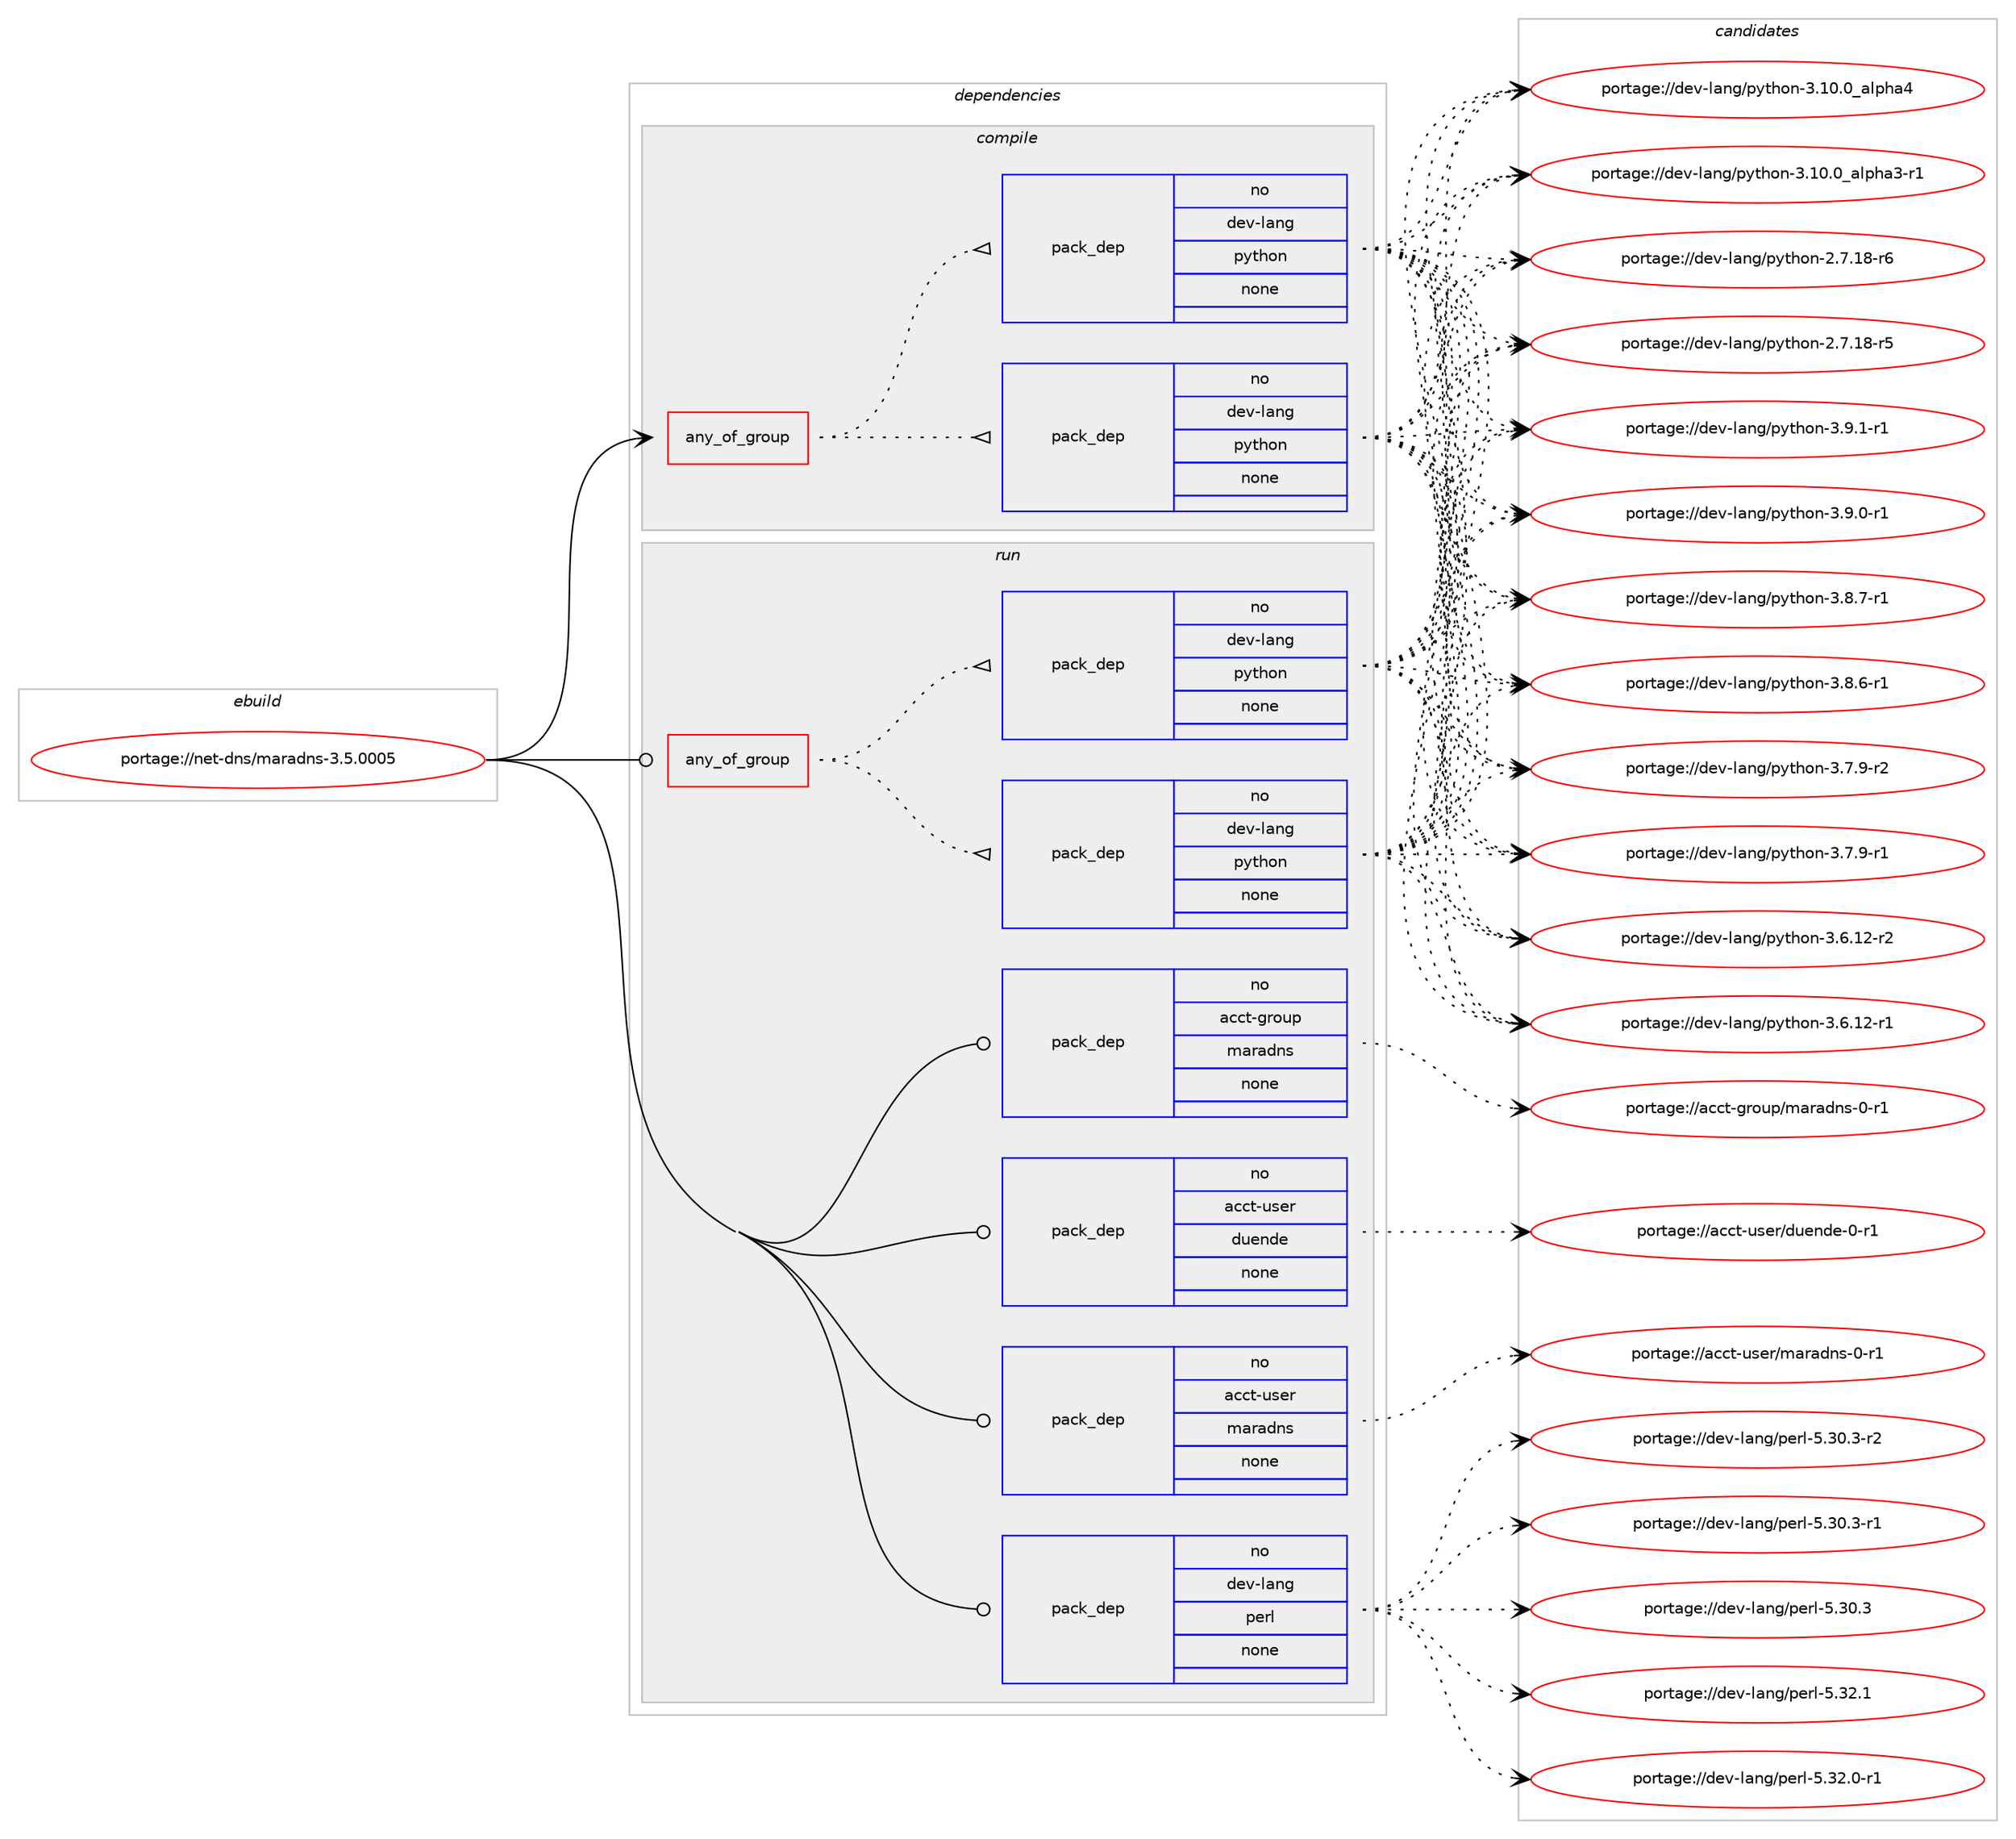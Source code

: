 digraph prolog {

# *************
# Graph options
# *************

newrank=true;
concentrate=true;
compound=true;
graph [rankdir=LR,fontname=Helvetica,fontsize=10,ranksep=1.5];#, ranksep=2.5, nodesep=0.2];
edge  [arrowhead=vee];
node  [fontname=Helvetica,fontsize=10];

# **********
# The ebuild
# **********

subgraph cluster_leftcol {
color=gray;
rank=same;
label=<<i>ebuild</i>>;
id [label="portage://net-dns/maradns-3.5.0005", color=red, width=4, href="../net-dns/maradns-3.5.0005.svg"];
}

# ****************
# The dependencies
# ****************

subgraph cluster_midcol {
color=gray;
label=<<i>dependencies</i>>;
subgraph cluster_compile {
fillcolor="#eeeeee";
style=filled;
label=<<i>compile</i>>;
subgraph any220 {
dependency30729 [label=<<TABLE BORDER="0" CELLBORDER="1" CELLSPACING="0" CELLPADDING="4"><TR><TD CELLPADDING="10">any_of_group</TD></TR></TABLE>>, shape=none, color=red];subgraph pack21044 {
dependency30730 [label=<<TABLE BORDER="0" CELLBORDER="1" CELLSPACING="0" CELLPADDING="4" WIDTH="220"><TR><TD ROWSPAN="6" CELLPADDING="30">pack_dep</TD></TR><TR><TD WIDTH="110">no</TD></TR><TR><TD>dev-lang</TD></TR><TR><TD>python</TD></TR><TR><TD>none</TD></TR><TR><TD></TD></TR></TABLE>>, shape=none, color=blue];
}
dependency30729:e -> dependency30730:w [weight=20,style="dotted",arrowhead="oinv"];
subgraph pack21045 {
dependency30731 [label=<<TABLE BORDER="0" CELLBORDER="1" CELLSPACING="0" CELLPADDING="4" WIDTH="220"><TR><TD ROWSPAN="6" CELLPADDING="30">pack_dep</TD></TR><TR><TD WIDTH="110">no</TD></TR><TR><TD>dev-lang</TD></TR><TR><TD>python</TD></TR><TR><TD>none</TD></TR><TR><TD></TD></TR></TABLE>>, shape=none, color=blue];
}
dependency30729:e -> dependency30731:w [weight=20,style="dotted",arrowhead="oinv"];
}
id:e -> dependency30729:w [weight=20,style="solid",arrowhead="vee"];
}
subgraph cluster_compileandrun {
fillcolor="#eeeeee";
style=filled;
label=<<i>compile and run</i>>;
}
subgraph cluster_run {
fillcolor="#eeeeee";
style=filled;
label=<<i>run</i>>;
subgraph any221 {
dependency30732 [label=<<TABLE BORDER="0" CELLBORDER="1" CELLSPACING="0" CELLPADDING="4"><TR><TD CELLPADDING="10">any_of_group</TD></TR></TABLE>>, shape=none, color=red];subgraph pack21046 {
dependency30733 [label=<<TABLE BORDER="0" CELLBORDER="1" CELLSPACING="0" CELLPADDING="4" WIDTH="220"><TR><TD ROWSPAN="6" CELLPADDING="30">pack_dep</TD></TR><TR><TD WIDTH="110">no</TD></TR><TR><TD>dev-lang</TD></TR><TR><TD>python</TD></TR><TR><TD>none</TD></TR><TR><TD></TD></TR></TABLE>>, shape=none, color=blue];
}
dependency30732:e -> dependency30733:w [weight=20,style="dotted",arrowhead="oinv"];
subgraph pack21047 {
dependency30734 [label=<<TABLE BORDER="0" CELLBORDER="1" CELLSPACING="0" CELLPADDING="4" WIDTH="220"><TR><TD ROWSPAN="6" CELLPADDING="30">pack_dep</TD></TR><TR><TD WIDTH="110">no</TD></TR><TR><TD>dev-lang</TD></TR><TR><TD>python</TD></TR><TR><TD>none</TD></TR><TR><TD></TD></TR></TABLE>>, shape=none, color=blue];
}
dependency30732:e -> dependency30734:w [weight=20,style="dotted",arrowhead="oinv"];
}
id:e -> dependency30732:w [weight=20,style="solid",arrowhead="odot"];
subgraph pack21048 {
dependency30735 [label=<<TABLE BORDER="0" CELLBORDER="1" CELLSPACING="0" CELLPADDING="4" WIDTH="220"><TR><TD ROWSPAN="6" CELLPADDING="30">pack_dep</TD></TR><TR><TD WIDTH="110">no</TD></TR><TR><TD>acct-group</TD></TR><TR><TD>maradns</TD></TR><TR><TD>none</TD></TR><TR><TD></TD></TR></TABLE>>, shape=none, color=blue];
}
id:e -> dependency30735:w [weight=20,style="solid",arrowhead="odot"];
subgraph pack21049 {
dependency30736 [label=<<TABLE BORDER="0" CELLBORDER="1" CELLSPACING="0" CELLPADDING="4" WIDTH="220"><TR><TD ROWSPAN="6" CELLPADDING="30">pack_dep</TD></TR><TR><TD WIDTH="110">no</TD></TR><TR><TD>acct-user</TD></TR><TR><TD>duende</TD></TR><TR><TD>none</TD></TR><TR><TD></TD></TR></TABLE>>, shape=none, color=blue];
}
id:e -> dependency30736:w [weight=20,style="solid",arrowhead="odot"];
subgraph pack21050 {
dependency30737 [label=<<TABLE BORDER="0" CELLBORDER="1" CELLSPACING="0" CELLPADDING="4" WIDTH="220"><TR><TD ROWSPAN="6" CELLPADDING="30">pack_dep</TD></TR><TR><TD WIDTH="110">no</TD></TR><TR><TD>acct-user</TD></TR><TR><TD>maradns</TD></TR><TR><TD>none</TD></TR><TR><TD></TD></TR></TABLE>>, shape=none, color=blue];
}
id:e -> dependency30737:w [weight=20,style="solid",arrowhead="odot"];
subgraph pack21051 {
dependency30738 [label=<<TABLE BORDER="0" CELLBORDER="1" CELLSPACING="0" CELLPADDING="4" WIDTH="220"><TR><TD ROWSPAN="6" CELLPADDING="30">pack_dep</TD></TR><TR><TD WIDTH="110">no</TD></TR><TR><TD>dev-lang</TD></TR><TR><TD>perl</TD></TR><TR><TD>none</TD></TR><TR><TD></TD></TR></TABLE>>, shape=none, color=blue];
}
id:e -> dependency30738:w [weight=20,style="solid",arrowhead="odot"];
}
}

# **************
# The candidates
# **************

subgraph cluster_choices {
rank=same;
color=gray;
label=<<i>candidates</i>>;

subgraph choice21044 {
color=black;
nodesep=1;
choice1001011184510897110103471121211161041111104551465746494511449 [label="portage://dev-lang/python-3.9.1-r1", color=red, width=4,href="../dev-lang/python-3.9.1-r1.svg"];
choice1001011184510897110103471121211161041111104551465746484511449 [label="portage://dev-lang/python-3.9.0-r1", color=red, width=4,href="../dev-lang/python-3.9.0-r1.svg"];
choice1001011184510897110103471121211161041111104551465646554511449 [label="portage://dev-lang/python-3.8.7-r1", color=red, width=4,href="../dev-lang/python-3.8.7-r1.svg"];
choice1001011184510897110103471121211161041111104551465646544511449 [label="portage://dev-lang/python-3.8.6-r1", color=red, width=4,href="../dev-lang/python-3.8.6-r1.svg"];
choice1001011184510897110103471121211161041111104551465546574511450 [label="portage://dev-lang/python-3.7.9-r2", color=red, width=4,href="../dev-lang/python-3.7.9-r2.svg"];
choice1001011184510897110103471121211161041111104551465546574511449 [label="portage://dev-lang/python-3.7.9-r1", color=red, width=4,href="../dev-lang/python-3.7.9-r1.svg"];
choice100101118451089711010347112121116104111110455146544649504511450 [label="portage://dev-lang/python-3.6.12-r2", color=red, width=4,href="../dev-lang/python-3.6.12-r2.svg"];
choice100101118451089711010347112121116104111110455146544649504511449 [label="portage://dev-lang/python-3.6.12-r1", color=red, width=4,href="../dev-lang/python-3.6.12-r1.svg"];
choice1001011184510897110103471121211161041111104551464948464895971081121049752 [label="portage://dev-lang/python-3.10.0_alpha4", color=red, width=4,href="../dev-lang/python-3.10.0_alpha4.svg"];
choice10010111845108971101034711212111610411111045514649484648959710811210497514511449 [label="portage://dev-lang/python-3.10.0_alpha3-r1", color=red, width=4,href="../dev-lang/python-3.10.0_alpha3-r1.svg"];
choice100101118451089711010347112121116104111110455046554649564511454 [label="portage://dev-lang/python-2.7.18-r6", color=red, width=4,href="../dev-lang/python-2.7.18-r6.svg"];
choice100101118451089711010347112121116104111110455046554649564511453 [label="portage://dev-lang/python-2.7.18-r5", color=red, width=4,href="../dev-lang/python-2.7.18-r5.svg"];
dependency30730:e -> choice1001011184510897110103471121211161041111104551465746494511449:w [style=dotted,weight="100"];
dependency30730:e -> choice1001011184510897110103471121211161041111104551465746484511449:w [style=dotted,weight="100"];
dependency30730:e -> choice1001011184510897110103471121211161041111104551465646554511449:w [style=dotted,weight="100"];
dependency30730:e -> choice1001011184510897110103471121211161041111104551465646544511449:w [style=dotted,weight="100"];
dependency30730:e -> choice1001011184510897110103471121211161041111104551465546574511450:w [style=dotted,weight="100"];
dependency30730:e -> choice1001011184510897110103471121211161041111104551465546574511449:w [style=dotted,weight="100"];
dependency30730:e -> choice100101118451089711010347112121116104111110455146544649504511450:w [style=dotted,weight="100"];
dependency30730:e -> choice100101118451089711010347112121116104111110455146544649504511449:w [style=dotted,weight="100"];
dependency30730:e -> choice1001011184510897110103471121211161041111104551464948464895971081121049752:w [style=dotted,weight="100"];
dependency30730:e -> choice10010111845108971101034711212111610411111045514649484648959710811210497514511449:w [style=dotted,weight="100"];
dependency30730:e -> choice100101118451089711010347112121116104111110455046554649564511454:w [style=dotted,weight="100"];
dependency30730:e -> choice100101118451089711010347112121116104111110455046554649564511453:w [style=dotted,weight="100"];
}
subgraph choice21045 {
color=black;
nodesep=1;
choice1001011184510897110103471121211161041111104551465746494511449 [label="portage://dev-lang/python-3.9.1-r1", color=red, width=4,href="../dev-lang/python-3.9.1-r1.svg"];
choice1001011184510897110103471121211161041111104551465746484511449 [label="portage://dev-lang/python-3.9.0-r1", color=red, width=4,href="../dev-lang/python-3.9.0-r1.svg"];
choice1001011184510897110103471121211161041111104551465646554511449 [label="portage://dev-lang/python-3.8.7-r1", color=red, width=4,href="../dev-lang/python-3.8.7-r1.svg"];
choice1001011184510897110103471121211161041111104551465646544511449 [label="portage://dev-lang/python-3.8.6-r1", color=red, width=4,href="../dev-lang/python-3.8.6-r1.svg"];
choice1001011184510897110103471121211161041111104551465546574511450 [label="portage://dev-lang/python-3.7.9-r2", color=red, width=4,href="../dev-lang/python-3.7.9-r2.svg"];
choice1001011184510897110103471121211161041111104551465546574511449 [label="portage://dev-lang/python-3.7.9-r1", color=red, width=4,href="../dev-lang/python-3.7.9-r1.svg"];
choice100101118451089711010347112121116104111110455146544649504511450 [label="portage://dev-lang/python-3.6.12-r2", color=red, width=4,href="../dev-lang/python-3.6.12-r2.svg"];
choice100101118451089711010347112121116104111110455146544649504511449 [label="portage://dev-lang/python-3.6.12-r1", color=red, width=4,href="../dev-lang/python-3.6.12-r1.svg"];
choice1001011184510897110103471121211161041111104551464948464895971081121049752 [label="portage://dev-lang/python-3.10.0_alpha4", color=red, width=4,href="../dev-lang/python-3.10.0_alpha4.svg"];
choice10010111845108971101034711212111610411111045514649484648959710811210497514511449 [label="portage://dev-lang/python-3.10.0_alpha3-r1", color=red, width=4,href="../dev-lang/python-3.10.0_alpha3-r1.svg"];
choice100101118451089711010347112121116104111110455046554649564511454 [label="portage://dev-lang/python-2.7.18-r6", color=red, width=4,href="../dev-lang/python-2.7.18-r6.svg"];
choice100101118451089711010347112121116104111110455046554649564511453 [label="portage://dev-lang/python-2.7.18-r5", color=red, width=4,href="../dev-lang/python-2.7.18-r5.svg"];
dependency30731:e -> choice1001011184510897110103471121211161041111104551465746494511449:w [style=dotted,weight="100"];
dependency30731:e -> choice1001011184510897110103471121211161041111104551465746484511449:w [style=dotted,weight="100"];
dependency30731:e -> choice1001011184510897110103471121211161041111104551465646554511449:w [style=dotted,weight="100"];
dependency30731:e -> choice1001011184510897110103471121211161041111104551465646544511449:w [style=dotted,weight="100"];
dependency30731:e -> choice1001011184510897110103471121211161041111104551465546574511450:w [style=dotted,weight="100"];
dependency30731:e -> choice1001011184510897110103471121211161041111104551465546574511449:w [style=dotted,weight="100"];
dependency30731:e -> choice100101118451089711010347112121116104111110455146544649504511450:w [style=dotted,weight="100"];
dependency30731:e -> choice100101118451089711010347112121116104111110455146544649504511449:w [style=dotted,weight="100"];
dependency30731:e -> choice1001011184510897110103471121211161041111104551464948464895971081121049752:w [style=dotted,weight="100"];
dependency30731:e -> choice10010111845108971101034711212111610411111045514649484648959710811210497514511449:w [style=dotted,weight="100"];
dependency30731:e -> choice100101118451089711010347112121116104111110455046554649564511454:w [style=dotted,weight="100"];
dependency30731:e -> choice100101118451089711010347112121116104111110455046554649564511453:w [style=dotted,weight="100"];
}
subgraph choice21046 {
color=black;
nodesep=1;
choice1001011184510897110103471121211161041111104551465746494511449 [label="portage://dev-lang/python-3.9.1-r1", color=red, width=4,href="../dev-lang/python-3.9.1-r1.svg"];
choice1001011184510897110103471121211161041111104551465746484511449 [label="portage://dev-lang/python-3.9.0-r1", color=red, width=4,href="../dev-lang/python-3.9.0-r1.svg"];
choice1001011184510897110103471121211161041111104551465646554511449 [label="portage://dev-lang/python-3.8.7-r1", color=red, width=4,href="../dev-lang/python-3.8.7-r1.svg"];
choice1001011184510897110103471121211161041111104551465646544511449 [label="portage://dev-lang/python-3.8.6-r1", color=red, width=4,href="../dev-lang/python-3.8.6-r1.svg"];
choice1001011184510897110103471121211161041111104551465546574511450 [label="portage://dev-lang/python-3.7.9-r2", color=red, width=4,href="../dev-lang/python-3.7.9-r2.svg"];
choice1001011184510897110103471121211161041111104551465546574511449 [label="portage://dev-lang/python-3.7.9-r1", color=red, width=4,href="../dev-lang/python-3.7.9-r1.svg"];
choice100101118451089711010347112121116104111110455146544649504511450 [label="portage://dev-lang/python-3.6.12-r2", color=red, width=4,href="../dev-lang/python-3.6.12-r2.svg"];
choice100101118451089711010347112121116104111110455146544649504511449 [label="portage://dev-lang/python-3.6.12-r1", color=red, width=4,href="../dev-lang/python-3.6.12-r1.svg"];
choice1001011184510897110103471121211161041111104551464948464895971081121049752 [label="portage://dev-lang/python-3.10.0_alpha4", color=red, width=4,href="../dev-lang/python-3.10.0_alpha4.svg"];
choice10010111845108971101034711212111610411111045514649484648959710811210497514511449 [label="portage://dev-lang/python-3.10.0_alpha3-r1", color=red, width=4,href="../dev-lang/python-3.10.0_alpha3-r1.svg"];
choice100101118451089711010347112121116104111110455046554649564511454 [label="portage://dev-lang/python-2.7.18-r6", color=red, width=4,href="../dev-lang/python-2.7.18-r6.svg"];
choice100101118451089711010347112121116104111110455046554649564511453 [label="portage://dev-lang/python-2.7.18-r5", color=red, width=4,href="../dev-lang/python-2.7.18-r5.svg"];
dependency30733:e -> choice1001011184510897110103471121211161041111104551465746494511449:w [style=dotted,weight="100"];
dependency30733:e -> choice1001011184510897110103471121211161041111104551465746484511449:w [style=dotted,weight="100"];
dependency30733:e -> choice1001011184510897110103471121211161041111104551465646554511449:w [style=dotted,weight="100"];
dependency30733:e -> choice1001011184510897110103471121211161041111104551465646544511449:w [style=dotted,weight="100"];
dependency30733:e -> choice1001011184510897110103471121211161041111104551465546574511450:w [style=dotted,weight="100"];
dependency30733:e -> choice1001011184510897110103471121211161041111104551465546574511449:w [style=dotted,weight="100"];
dependency30733:e -> choice100101118451089711010347112121116104111110455146544649504511450:w [style=dotted,weight="100"];
dependency30733:e -> choice100101118451089711010347112121116104111110455146544649504511449:w [style=dotted,weight="100"];
dependency30733:e -> choice1001011184510897110103471121211161041111104551464948464895971081121049752:w [style=dotted,weight="100"];
dependency30733:e -> choice10010111845108971101034711212111610411111045514649484648959710811210497514511449:w [style=dotted,weight="100"];
dependency30733:e -> choice100101118451089711010347112121116104111110455046554649564511454:w [style=dotted,weight="100"];
dependency30733:e -> choice100101118451089711010347112121116104111110455046554649564511453:w [style=dotted,weight="100"];
}
subgraph choice21047 {
color=black;
nodesep=1;
choice1001011184510897110103471121211161041111104551465746494511449 [label="portage://dev-lang/python-3.9.1-r1", color=red, width=4,href="../dev-lang/python-3.9.1-r1.svg"];
choice1001011184510897110103471121211161041111104551465746484511449 [label="portage://dev-lang/python-3.9.0-r1", color=red, width=4,href="../dev-lang/python-3.9.0-r1.svg"];
choice1001011184510897110103471121211161041111104551465646554511449 [label="portage://dev-lang/python-3.8.7-r1", color=red, width=4,href="../dev-lang/python-3.8.7-r1.svg"];
choice1001011184510897110103471121211161041111104551465646544511449 [label="portage://dev-lang/python-3.8.6-r1", color=red, width=4,href="../dev-lang/python-3.8.6-r1.svg"];
choice1001011184510897110103471121211161041111104551465546574511450 [label="portage://dev-lang/python-3.7.9-r2", color=red, width=4,href="../dev-lang/python-3.7.9-r2.svg"];
choice1001011184510897110103471121211161041111104551465546574511449 [label="portage://dev-lang/python-3.7.9-r1", color=red, width=4,href="../dev-lang/python-3.7.9-r1.svg"];
choice100101118451089711010347112121116104111110455146544649504511450 [label="portage://dev-lang/python-3.6.12-r2", color=red, width=4,href="../dev-lang/python-3.6.12-r2.svg"];
choice100101118451089711010347112121116104111110455146544649504511449 [label="portage://dev-lang/python-3.6.12-r1", color=red, width=4,href="../dev-lang/python-3.6.12-r1.svg"];
choice1001011184510897110103471121211161041111104551464948464895971081121049752 [label="portage://dev-lang/python-3.10.0_alpha4", color=red, width=4,href="../dev-lang/python-3.10.0_alpha4.svg"];
choice10010111845108971101034711212111610411111045514649484648959710811210497514511449 [label="portage://dev-lang/python-3.10.0_alpha3-r1", color=red, width=4,href="../dev-lang/python-3.10.0_alpha3-r1.svg"];
choice100101118451089711010347112121116104111110455046554649564511454 [label="portage://dev-lang/python-2.7.18-r6", color=red, width=4,href="../dev-lang/python-2.7.18-r6.svg"];
choice100101118451089711010347112121116104111110455046554649564511453 [label="portage://dev-lang/python-2.7.18-r5", color=red, width=4,href="../dev-lang/python-2.7.18-r5.svg"];
dependency30734:e -> choice1001011184510897110103471121211161041111104551465746494511449:w [style=dotted,weight="100"];
dependency30734:e -> choice1001011184510897110103471121211161041111104551465746484511449:w [style=dotted,weight="100"];
dependency30734:e -> choice1001011184510897110103471121211161041111104551465646554511449:w [style=dotted,weight="100"];
dependency30734:e -> choice1001011184510897110103471121211161041111104551465646544511449:w [style=dotted,weight="100"];
dependency30734:e -> choice1001011184510897110103471121211161041111104551465546574511450:w [style=dotted,weight="100"];
dependency30734:e -> choice1001011184510897110103471121211161041111104551465546574511449:w [style=dotted,weight="100"];
dependency30734:e -> choice100101118451089711010347112121116104111110455146544649504511450:w [style=dotted,weight="100"];
dependency30734:e -> choice100101118451089711010347112121116104111110455146544649504511449:w [style=dotted,weight="100"];
dependency30734:e -> choice1001011184510897110103471121211161041111104551464948464895971081121049752:w [style=dotted,weight="100"];
dependency30734:e -> choice10010111845108971101034711212111610411111045514649484648959710811210497514511449:w [style=dotted,weight="100"];
dependency30734:e -> choice100101118451089711010347112121116104111110455046554649564511454:w [style=dotted,weight="100"];
dependency30734:e -> choice100101118451089711010347112121116104111110455046554649564511453:w [style=dotted,weight="100"];
}
subgraph choice21048 {
color=black;
nodesep=1;
choice9799991164510311411111711247109971149710011011545484511449 [label="portage://acct-group/maradns-0-r1", color=red, width=4,href="../acct-group/maradns-0-r1.svg"];
dependency30735:e -> choice9799991164510311411111711247109971149710011011545484511449:w [style=dotted,weight="100"];
}
subgraph choice21049 {
color=black;
nodesep=1;
choice979999116451171151011144710011710111010010145484511449 [label="portage://acct-user/duende-0-r1", color=red, width=4,href="../acct-user/duende-0-r1.svg"];
dependency30736:e -> choice979999116451171151011144710011710111010010145484511449:w [style=dotted,weight="100"];
}
subgraph choice21050 {
color=black;
nodesep=1;
choice9799991164511711510111447109971149710011011545484511449 [label="portage://acct-user/maradns-0-r1", color=red, width=4,href="../acct-user/maradns-0-r1.svg"];
dependency30737:e -> choice9799991164511711510111447109971149710011011545484511449:w [style=dotted,weight="100"];
}
subgraph choice21051 {
color=black;
nodesep=1;
choice10010111845108971101034711210111410845534651504649 [label="portage://dev-lang/perl-5.32.1", color=red, width=4,href="../dev-lang/perl-5.32.1.svg"];
choice100101118451089711010347112101114108455346515046484511449 [label="portage://dev-lang/perl-5.32.0-r1", color=red, width=4,href="../dev-lang/perl-5.32.0-r1.svg"];
choice100101118451089711010347112101114108455346514846514511450 [label="portage://dev-lang/perl-5.30.3-r2", color=red, width=4,href="../dev-lang/perl-5.30.3-r2.svg"];
choice100101118451089711010347112101114108455346514846514511449 [label="portage://dev-lang/perl-5.30.3-r1", color=red, width=4,href="../dev-lang/perl-5.30.3-r1.svg"];
choice10010111845108971101034711210111410845534651484651 [label="portage://dev-lang/perl-5.30.3", color=red, width=4,href="../dev-lang/perl-5.30.3.svg"];
dependency30738:e -> choice10010111845108971101034711210111410845534651504649:w [style=dotted,weight="100"];
dependency30738:e -> choice100101118451089711010347112101114108455346515046484511449:w [style=dotted,weight="100"];
dependency30738:e -> choice100101118451089711010347112101114108455346514846514511450:w [style=dotted,weight="100"];
dependency30738:e -> choice100101118451089711010347112101114108455346514846514511449:w [style=dotted,weight="100"];
dependency30738:e -> choice10010111845108971101034711210111410845534651484651:w [style=dotted,weight="100"];
}
}

}
